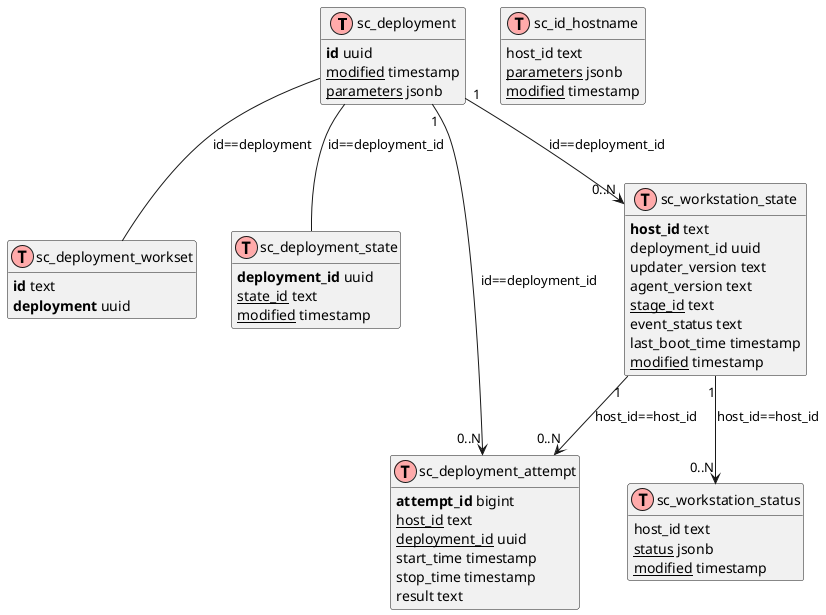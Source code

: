@startuml
' uncomment the line below if you're using computer with a retina display
' skinparam dpi 300
!define Table(name,desc) class name as "desc" << (T,#FFAAAA) >>
' we use bold for primary key
' green color for unique
' and underscore for not_null
!define primary_key(x) <b>x</b>
!define unique(x) <color:green>x</color>
!define not_null(x) <u>x</u>
' other tags available:
' <i></i>
' <back:COLOR></color>, where color is a color name or html color code
' (#FFAACC)
' see: http://plantuml.com/classes.html#More
hide methods
hide stereotypes

' entities

Table(sc_deployment, "sc_deployment") {
    primary_key(id) uuid
    not_null(modified) timestamp
    not_null(parameters) jsonb
}

Table(sc_deployment_workset, "sc_deployment_workset") {
    primary_key(id) text
    primary_key(deployment) uuid
}

sc_deployment -- sc_deployment_workset : "id==deployment"

Table(sc_deployment_state, "sc_deployment_state") {
    primary_key(deployment_id) uuid
    not_null(state_id) text
    not_null(modified) timestamp
}

sc_deployment -- sc_deployment_state : "id==deployment_id"

Table(sc_deployment_attempt, "sc_deployment_attempt") {
    primary_key(attempt_id) bigint
    not_null(host_id) text
    not_null(deployment_id) uuid
    start_time timestamp
    stop_time timestamp
    result text
}

sc_deployment "1" --> "0..N" sc_deployment_attempt : "id==deployment_id"


Table(sc_workstation_state, "sc_workstation_state") {
    primary_key(host_id) text
    deployment_id uuid
    updater_version text
    agent_version text
    not_null(stage_id) text
    event_status text
    last_boot_time timestamp
    not_null(modified) timestamp
}

sc_deployment "1" --> "0..N" sc_workstation_state : "id==deployment_id"
sc_workstation_state "1" --> "0..N" sc_deployment_attempt : "host_id==host_id"

Table(sc_workstation_status, "sc_workstation_status") {
    host_id text
    not_null(status) jsonb
    not_null(modified) timestamp
}

sc_workstation_state "1" --> "0..N" sc_workstation_status : "host_id==host_id"


Table(sc_id_hostname, "sc_id_hostname") {
    host_id text
    not_null(parameters) jsonb
    not_null(modified) timestamp
}



@enduml
